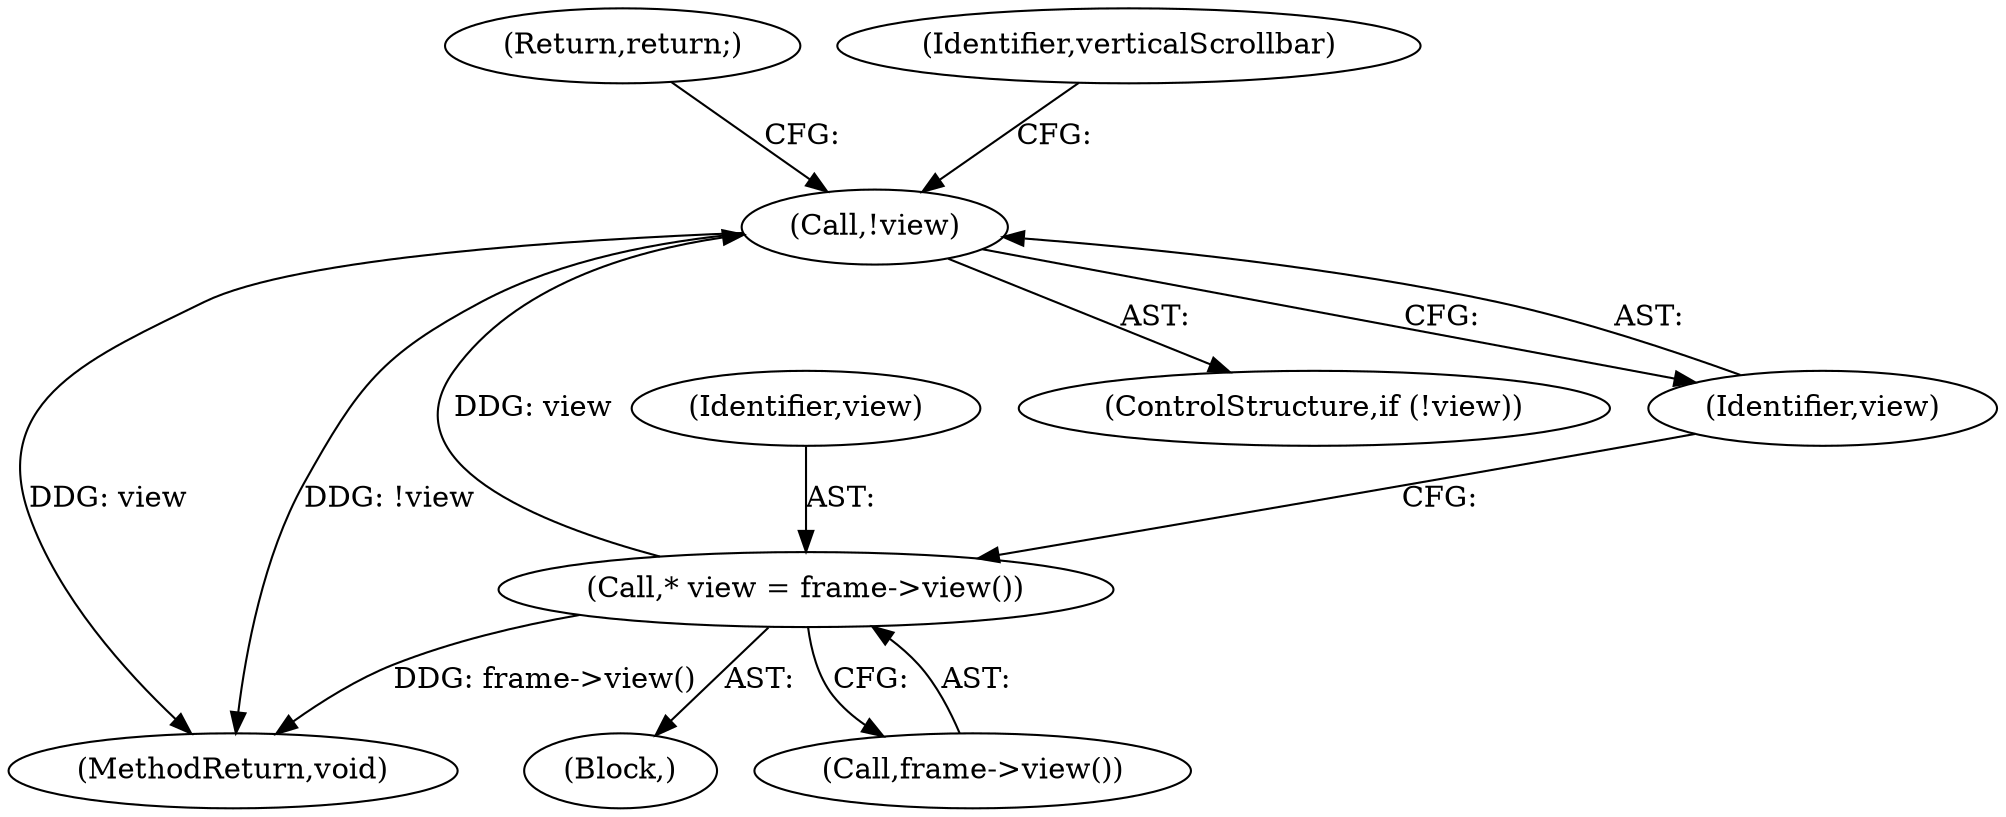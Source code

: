 digraph "0_Chrome_df831400bcb63db4259b5858281b1727ba972a2a_3@pointer" {
"1000133" [label="(Call,!view)"];
"1000129" [label="(Call,* view = frame->view())"];
"1000135" [label="(Return,return;)"];
"1000138" [label="(Identifier,verticalScrollbar)"];
"1000131" [label="(Call,frame->view())"];
"1000133" [label="(Call,!view)"];
"1000103" [label="(Block,)"];
"1000130" [label="(Identifier,view)"];
"1000152" [label="(MethodReturn,void)"];
"1000129" [label="(Call,* view = frame->view())"];
"1000134" [label="(Identifier,view)"];
"1000132" [label="(ControlStructure,if (!view))"];
"1000133" -> "1000132"  [label="AST: "];
"1000133" -> "1000134"  [label="CFG: "];
"1000134" -> "1000133"  [label="AST: "];
"1000135" -> "1000133"  [label="CFG: "];
"1000138" -> "1000133"  [label="CFG: "];
"1000133" -> "1000152"  [label="DDG: view"];
"1000133" -> "1000152"  [label="DDG: !view"];
"1000129" -> "1000133"  [label="DDG: view"];
"1000129" -> "1000103"  [label="AST: "];
"1000129" -> "1000131"  [label="CFG: "];
"1000130" -> "1000129"  [label="AST: "];
"1000131" -> "1000129"  [label="AST: "];
"1000134" -> "1000129"  [label="CFG: "];
"1000129" -> "1000152"  [label="DDG: frame->view()"];
}
